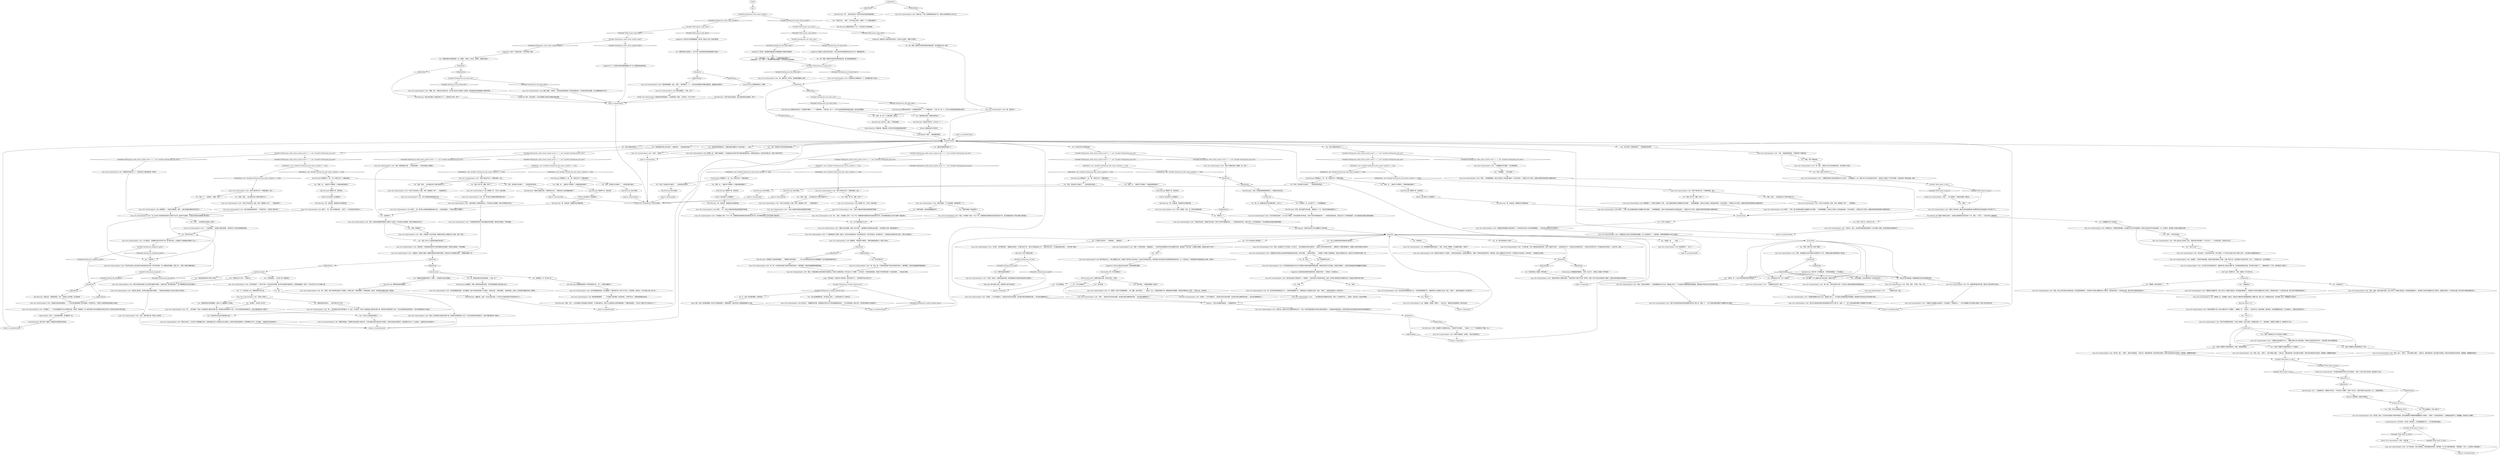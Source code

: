 # WHIRLING / LENA CRYPTIDS CHECK
# White check leading to the first batch of cryptids.
# ==================================================
digraph G {
	  0 [label="START"];
	  1 [label="input"];
	  2 [label="Lena, the Cryptozoologist's wife: “嗯……我不确定自己是不是同意这一点，甜心。无论如何，有些人主张善良绿人猿应该也算人类，特别是它的表现特别*人道*。不过在没有更多信息的情况下，我也不敢轻易形成一种观点。”"];
	  3 [label="You: “有什么证据证明这种动物是有声音的呢？”"];
	  4 [label="Lena, the Cryptozoologist's wife: “很多。是证据引向了它的发现。在20年代，一群艾瑞奥帕吉特的鸟类学家——就是专门研究鸟类的科学家——想要测试一种新的录音技术，来捕捉人类听觉范围之外的声音。”"];
	  5 [label="IsKimHere()  and  Variable[\"whirling.lena_kim_wants_cryptids\"] == false"];
	  6 [label="IsKimHere()  and  Variable[\"whirling.lena_kim_wants_cryptids\"] == false", shape=diamond];
	  7 [label="!(IsKimHere()  and  Variable[\"whirling.lena_kim_wants_cryptids\"] == false)", shape=diamond];
	  8 [label="You: “好吧，现在我们可以继续了。”（违背诺言是可耻的。）"];
	  9 [label="Lena, the Cryptozoologist's wife: “你也看到了，一个生态系统能够产生多大的新陈代谢，还是有一些限制的。有人说科科努尔沙漠下面的重力异常也许给予了生物长成*庞然大物*的可能。”"];
	  10 [label="Lena, the Cryptozoologist's wife: “哦——是的。它的被害人没有一个活了下来。悲痛欲绝的亲属甚至没有找到他们的尸体，因为侏儒的毒液几乎完全*溶解*了器官组织。”"];
	  11 [label="You: “它追着他走？”"];
	  12 [label="Lena, the Cryptozoologist's wife: “那只鸟在控制他的思想。它*阻止*他靠近。他可以退后，但是每向前走一步——就会麻痹。乌维尝试了整整三天，直到那只鸟飞走。”"];
	  13 [label="Lena, the Cryptozoologist's wife: “更像是*他*跟着它走。那么大的鸟一定拥有大量血液，而且他就快要渴死了。普拉滕卡尔克博士跟着怪鸟走了很多天。直到他们来到一个大峡谷的山壁，那只鸟终于降落在那里休息了。”"];
	  14 [label="Lena, the Cryptozoologist's wife: “八眼畸鸟对他好像并不关心，只要他不靠近2步之内的范围。它甚至允许他吃附近的尸骸——而且还留下两只未受精的蛋。”"];
	  15 [label="Lena, the Cryptozoologist's wife: 她咧嘴一笑。“很高兴你能喜欢，不过我真的没办法把*所有*神秘动物讲给你听。如果有机会的话，你应该问问我丈夫。他是个真正的专家。”"];
	  16 [label="You: “我帮你把丈夫找回来了。你*欠*我一些有意思的神秘动物故事作为奖励！”"];
	  17 [label="You: “我想知道有关神秘动物的一切。活着的，灭绝的，水生的，陆地的。全都告诉我吧！”"];
	  18 [label="Lena, the Cryptozoologist's wife: “你的工作肯定很让人沮丧。好吧，那就再讲一两个……”她咧嘴笑了。"];
	  19 [label="You: “但是，但是……这比我真正的工作要*有意思*多了。”"];
	  20 [label="Lena, the Cryptozoologist's wife: “请不要误解我的意思，你们俩都是！我并不是在暗示西奥人不如我们。在很多方面，”她转向警督。“你更加优越。比如说，你的耳垢不像我们的有一种恶臭。”"];
	  21 [label="Kim Kitsuragi: “我敢肯定，这是一个巨大的进化优势。不过也许今天推测生物学已经说的差不多了。”"];
	  22 [label="Lena, the Cryptozoologist's wife: “你是什么意思？”"];
	  23 [label="You: “他好像没有任何性格缺陷。没有什么人类能像他一样完美。”"];
	  24 [label="Lena, the Cryptozoologist's wife: 她笑了。“呃，大家认为最危险的神秘动物是赫罗玛侏儒。”"];
	  25 [label="Kim Kitsuragi: “如果发现了这种生物的躯体……”警督情不自禁地说到。“……为什么科学课本里没有它的详细插图呢？证实这种致命物种的存在？”"];
	  26 [label="You: “嘘，金，她要给我们讲无形神秘动物了。是什么？”"];
	  27 [label="Jump to: [daquahub]"];
	  28 [label="You: “呃，那它听起来是什么样的？”"];
	  29 [label="Lena, the Cryptozoologist's wife: “什么都不像。它是一种特别高音调的声音，我们人类是听不到的——其他动物也不行。它可能正在你的窗外鸣叫——而你自己却浑然不觉！它可能出现在任何地方——无处不在，甚至……”"];
	  30 [label="Jump to: [daquahub]"];
	  31 [label="Kim Kitsuragi: “而且我*不想*听。只可以讲一个。”"];
	  32 [label="Lena, the Cryptozoologist's wife: “……一切都有代价的，甜心。”"];
	  33 [label="You: “哇哦。*那个*神秘动物。”"];
	  34 [label="You: “我理解。他开始狩猎它了。”"];
	  35 [label="Lena, the Cryptozoologist's wife: “绝对的，甜心。”她笑了，很高兴你能同意。“从那之后，神秘动物学家一直在追踪它的踪迹，但是乌玛拉奥峡谷旷阔无垠，充满神秘，隐藏着很多秘密。”"];
	  36 [label="Lena, the Cryptozoologist's wife: “这个非常出名，所有人都知道。大家会看着你的领带，然后想到：这个男人喜欢神秘动物。”她眨眨眼。“所以——你还有什么想知道的？”"];
	  37 [label="Logic: “呜呼哀哉！”总是这样“呜呼哀哉，然后它就不见了！”这种说辞不是太方便了吗？"];
	  38 [label="Lena, the Cryptozoologist's wife: “我真的很感激你，甜心。但是——我仔细想了一下——你应该去找莫雷尔问神秘动物的事。他能跟你说的更多！”"];
	  39 [label="Lena, the Cryptozoologist's wife: “哦，我很乐意！”"];
	  40 [label="You: “你为什么没有更多信息呢？”"];
	  41 [label="Kim Kitsuragi: 警督停下来，若有所思。"];
	  42 [label="You: “我不理解。为什么要延长自己的生命呢？活着太可怕了。”"];
	  43 [label="You: “好吧，现在我们可以继续了。”（违背诺言是可耻的。）"];
	  44 [label="You: “如果它是食肉动物呢？”"];
	  45 [label="You: “它们互相增强。”"];
	  46 [label="Variable[\"whirling.lena_tell_water_lock\"]"];
	  47 [label="Variable[\"whirling.lena_tell_water_lock\"]", shape=diamond];
	  48 [label="!(Variable[\"whirling.lena_tell_water_lock\"])", shape=diamond];
	  49 [label="Volition: 或者他会对你*失望*的。"];
	  50 [label="You: “永生的细菌，永生的地质学家？实在是太奇怪了。”"];
	  51 [label="You: 不。这是一种完美的解释，别再怀疑了。"];
	  52 [label="You: “好吧。那这只鸟*是*什么？”"];
	  53 [label="Lena, the Cryptozoologist's wife: “八眼畸鸟是有史以来发现的最大的飞行鸟类——它的翼幅有11.5米。据说它在3500年前就已经灭绝了，甚至有人怀疑这个*化石*的真假。大家说这是一种突变现象。直到……”"];
	  54 [label="Lena, the Cryptozoologist's wife: “事情发生在一次植物学探险期间，队伍要深入伊尔玛东南部那片广阔而又未经开发的乌玛拉奥峡谷。在一次沙暴中，普拉滕卡尔克博士跟团队走散了……”"];
	  55 [label="Variable[\"TASK.inspect_traps_done\"]"];
	  56 [label="Variable[\"TASK.inspect_traps_done\"]", shape=diamond];
	  57 [label="!(Variable[\"TASK.inspect_traps_done\"])", shape=diamond];
	  58 [label="IsKimHere()  and  Variable[\"whirling.lena_kim_wants_cryptids\"] == false"];
	  59 [label="IsKimHere()  and  Variable[\"whirling.lena_kim_wants_cryptids\"] == false", shape=diamond];
	  60 [label="!(IsKimHere()  and  Variable[\"whirling.lena_kim_wants_cryptids\"] == false)", shape=diamond];
	  61 [label="Morell, the Cryptozoologist: 神秘动物学家怒视着你，不过很快恢复了镇定。“当然可以，为什么不呢？”"];
	  62 [label="Jump to: [lenamainhub]"];
	  63 [label="kimhumanhub"];
	  64 [label="Kim Kitsuragi: 警督靠近了一些。“喂，你答应只问一个神秘动物的。”"];
	  65 [label="You: “最小的神秘动物是什么？”"];
	  66 [label="Lena, the Cryptozoologist's wife: “大家认为最危险的神秘动物是赫罗玛侏儒。”"];
	  67 [label="Kim Kitsuragi: 警督靠近了一些。“喂，你答应只问一个神秘动物的。”"];
	  68 [label="You: “但是，金……难道*你*不想再听一个神秘动物的故事吗？”"];
	  69 [label="You: “哇哦。用唾液吗？”"];
	  70 [label="Lena, the Cryptozoologist's wife: “世界上最大的山谷系统，甜心。那是尔格沙漠东面的一个不毛之地——一个古老的河床，已经完全干涸了。”"];
	  71 [label="You: “等等，那他是怎么活下来讲述这个故事的？”"];
	  72 [label="Suggestion: 不，你没有任何新的致胜策略能让这个女人泄露神秘动物的信息。"];
	  73 [label="Kim Kitsuragi: 他点头赞同。"];
	  74 [label="Kim Kitsuragi: 警督停下来，若有所思。"];
	  75 [label="Lena, the Cryptozoologist's wife: “嗯，米伽欧突然离开的时候，确实说了很多世界末日的话。”"];
	  76 [label="Kim Kitsuragi: “我们没时间搞什么神秘动物学101了。还是回去工作吧，好吗？”"];
	  77 [label="Lena, the Cryptozoologist's wife: 她看着你，声音突然严肃起来。“赫罗玛侏儒还是经过*一整天*才死去。”"];
	  78 [label="Lena, the Cryptozoologist's wife: “我们不是约好只说一个神秘动物吗，甜心。”"];
	  79 [label="Electrochemistry: 神秘动物，神秘动物，我们听听所有有趣的神秘动物吧！"];
	  80 [label="Lena, the Cryptozoologist's wife: “哦，不是的，我并不是在暗示西奥人不如我们。在很多方面，”她转向警督。“你更加优越。比如说，你的耳垢不像我们的有一种恶臭。”"];
	  81 [label="Lena, the Cryptozoologist's wife: “那就是科科努尔巨人了！”她说话的口气就好像这是一种常识。"];
	  82 [label="You: “你是说，有一个长生不老的地质学家在世界周游？”"];
	  83 [label="Lena, the Cryptozoologist's wife: “我们不是约好只说一个神秘动物吗，甜心。”"];
	  84 [label="Lena, the Cryptozoologist's wife: “没人能肯定。它就像是出现在地平线下的一座*恐怖*高山，扩展起来几乎能掩盖住视野的三分之一。”"];
	  85 [label="Lena, the Cryptozoologist's wife: “科科努尔高耸入云的光辉在当地的民间传说中是一种不好的预兆。有人说那是海市蜃楼，其他人说——那是一种难以想象的宿命。”"];
	  86 [label="You: “但是，金……难道*你*不想再听一个神秘动物的故事吗？”"];
	  87 [label="You: “有它的相片吗？”"];
	  88 [label="Lena, the Cryptozoologist's wife: “也许是，”她平静地说到。“就像我之前说的，它可能*无处不在*，我们也只能知道这么多了。在我们的生活中，它可能每天都在鸣响——*还有*每个夜晚。”"];
	  89 [label="Lena, the Cryptozoologist's wife: “在那之后，微粒子似乎迁移到其他地方去了。有过一些异常现象的报告与埃亚山脉的发现类似——但是彼此却相去甚远。任何地方都无法证实有稳定的哈库多玛达塔种群存在。”"];
	  90 [label="Suggestion: 每当说到这些奇怪动物的时候，她就会*转变*——转变成一个自信的女人。"];
	  91 [label="Lena, the Cryptozoologist's wife: “他迷路了，没有任何导航装备，剩余的水量也低到让人绝望。大概一两天之后，他注意到正午的高空中有一只鸟。一只黑色的大鸟，似乎非常庞大。”"];
	  92 [label="You: “他追着它走？”"];
	  93 [label="Lena, the Cryptozoologist's wife: “是的。或者，更应该说是*狩猎*。那么大的鸟一定拥有大量血液，而且他就快要渴死了。普拉滕卡尔克博士跟着怪鸟走了很多天。直到他们来到一个大峡谷的山壁，那只鸟终于降落在那里休息了。”"];
	  94 [label="Rhetoric: 他很真诚。他喜欢这种胆识。"];
	  95 [label="Variable[\"whirling.lena_white_check_cryptids\"]"];
	  96 [label="Variable[\"whirling.lena_white_check_cryptids\"]", shape=diamond];
	  97 [label="!(Variable[\"whirling.lena_white_check_cryptids\"])", shape=diamond];
	  98 [label="Jump to: [lenamainhub]"];
	  99 [label="Lena, the Cryptozoologist's wife: “你的工作肯定很让人沮丧。好吧，那就再讲一两个……”她调皮地笑了。"];
	  100 [label="Lena, the Cryptozoologist's wife: “抱歉，甜心。我现在还不能说太多。加尔特之前说可以帮我发一封电报，而且我真的应该通知看房人要延迟的事……”"];
	  101 [label="IsKimHere()  and  Variable[\"whirling.lena_kim_wants_cryptids\"] == false"];
	  102 [label="IsKimHere()  and  Variable[\"whirling.lena_kim_wants_cryptids\"] == false", shape=diamond];
	  103 [label="!(IsKimHere()  and  Variable[\"whirling.lena_kim_wants_cryptids\"] == false)", shape=diamond];
	  104 [label="Kim Kitsuragi: 他点头赞同。"];
	  105 [label="You: “再说一两个吧，莉娜。求你了？”"];
	  106 [label="Lena, the Cryptozoologist's wife: “我们不是约好只说一个神秘动物吗，甜心。”"];
	  107 [label="Lena, the Cryptozoologist's wife: “是的，而且她也很疯狂——在她用细菌治疗自己之后，她就停止老化了，不过也随之变得越来越反常和暴躁，甚至相处多年的老友也无奈地渐行渐远……”"];
	  108 [label="Lena, the Cryptozoologist's wife: “嗯……”她沉思着，“有些人主张善良绿人猿应该也算人类，特别是它的表现特别*人道*。不过在没有更多信息的情况下，我也不敢轻易形成一种观点。”"];
	  109 [label="Variable[\"whirling.lena_white_check_cryptid_count\"] == 2  and  Variable[\"whirling.lena_just_one\"]"];
	  110 [label="Variable[\"whirling.lena_white_check_cryptid_count\"] == 2  and  Variable[\"whirling.lena_just_one\"]", shape=diamond];
	  111 [label="!(Variable[\"whirling.lena_white_check_cryptid_count\"] == 2  and  Variable[\"whirling.lena_just_one\"])", shape=diamond];
	  112 [label="IsKimHere()"];
	  113 [label="IsKimHere()", shape=diamond];
	  114 [label="!(IsKimHere())", shape=diamond];
	  115 [label="Jump to: [daquahub]"];
	  116 [label="Kim Kitsuragi: “好吧，我不会破坏你的乐趣，”警督退让了一步。“那无形的神秘动物是什么？”"];
	  117 [label="IsKimHere()"];
	  118 [label="IsKimHere()", shape=diamond];
	  119 [label="!(IsKimHere())", shape=diamond];
	  120 [label="Half Light: 也许它是食肉动物？"];
	  121 [label="You: “赫罗玛侏儒。听起来就很糟糕的样子。”"];
	  122 [label="You: “*冷凝细菌……卡特兰西斯*？”"];
	  123 [label="You: “还有一些关于人类亚种未被发现的东西？”"];
	  124 [label="Lena, the Cryptozoologist's wife: “是的。那么大的鸟肯定有大量的血液，而且他就快要渴死了。普拉滕卡尔克博士跟着怪鸟走了很多天。直到他们来到一个大峡谷的山壁，那只鸟终于降落在那里休息了。”"];
	  125 [label="IsKimHere()"];
	  126 [label="IsKimHere()", shape=diamond];
	  127 [label="!(IsKimHere())", shape=diamond];
	  128 [label="IsKimHere()  and  Variable[\"whirling.lena_kim_wants_cryptids\"] == false"];
	  129 [label="IsKimHere()  and  Variable[\"whirling.lena_kim_wants_cryptids\"] == false", shape=diamond];
	  130 [label="!(IsKimHere()  and  Variable[\"whirling.lena_kim_wants_cryptids\"] == false)", shape=diamond];
	  131 [label="Lena, the Cryptozoologist's wife: 她笑了。“好吧，最小的神秘动物是*冷凝细菌卡特兰西斯*，一种单细胞细菌。它是在卡特拉最北端的北风高原发现的——那是在大约70年前，由著名的地质学家凯特琳·米伽欧发现的。”"];
	  132 [label="You: “好吧，现在我们可以继续了。”（违背诺言是可耻的。）"];
	  133 [label="Lena, the Cryptozoologist's wife: “大家都认为是细菌让她发疯的。不过她真是一个聪明的女人——也许冷凝细菌卡特兰西斯让她看见了其他人看不到的东西……”"];
	  134 [label="Kim Kitsuragi: 警督停下来，若有所思。"];
	  135 [label="Jump to: [lenamainhub]"];
	  136 [label="Kim Kitsuragi: “啊，见鬼去吧。那就再多说点神秘动物。”"];
	  137 [label="Lena, the Cryptozoologist's wife: “唉，第一个弄到这种生物尸体的科学家把它放在了一罐甲醛里，觉得这样就能解除侏儒的剧毒。”"];
	  138 [label="Kim Kitsuragi: 他点头赞同。"];
	  139 [label="You: “有没有*无形*的神秘动物？”"];
	  140 [label="Kim Kitsuragi: “当然。所有童话故事里都有隐形人，或者是无形的东西。”"];
	  141 [label="You: “你说得对，金，这太孩子气了，不过我需要知道。”"];
	  142 [label="Lena, the Cryptozoologist's wife: “不，亲爱的。但这不过是基础物理……哦，抱歉，我又在假设了……”有那么一会儿，她看起来激动不安，眼里满是无声的歉意，然后她又重新恢复了镇定。“不管怎么说，这些测验……”"];
	  143 [label="Lena, the Cryptozoologist's wife: “科学家很快发现他们可以在*严格限定*的超声波频率范围内追踪、甚至是*预测*它们的进食、交配和迁移模式——甚至比那些最高音调的蝙蝠声波还要高。”"];
	  144 [label="Suggestion: 这位女士真的应该去当老师。她真的很擅长解释。"];
	  145 [label="Lena, the Cryptozoologist's wife: “幽静者。百里香。若斯坎——”她点点头。“都是他们单独追踪的一部分玛达塔。”"];
	  146 [label="Lena, the Cryptozoologist's wife: “他们变得非常痴迷这些小鸟——甚至觉得就算看不见，也能把有些小鸟单独区分出来，而且，”她笑了，“甚至开始给其中一些*起名字*。”"];
	  148 [label="Lena, the Cryptozoologist's wife: “米伽欧给自己注射了带回来研究的细菌，不久之后就消失了——毫无疑问，她是希望能够延长*自己*的寿命。”"];
	  149 [label="Kim Kitsuragi: 警督靠近了一些。“喂，你答应只问一个神秘动物的。”"];
	  150 [label="Kim Kitsuragi: 警督低声嘀咕了几句，不过还是点头示意你继续。"];
	  151 [label="Lena, the Cryptozoologist's wife: “是的！那是善良绿人猿。一半是战争故事，一半是未发现的人属物种。”"];
	  152 [label="Lena, the Cryptozoologist's wife: “嗯，那只笔上的神秘动物是善良绿人猿。”"];
	  153 [label="Lena, the Cryptozoologist's wife: “我并不是在暗示西奥人无论在哪方面都不如我们。在某些方面，他们更加优越——每个物种都有自己的优点和缺点。”"];
	  154 [label="Lena, the Cryptozoologist's wife: “也就是说，善良绿人猿是一种跟我们拥有共同祖先的物种，而且进化方式也跟我们类似——就像你的搭档一样！”"];
	  155 [label="Kim Kitsuragi: “是的，优点——比如说西奥人的耳垢是片状质地的，不过我也是听说。没有什么比推测进化生物学更能激发一个物种的自豪感了。也许这个话题今天可以到此为止了？”"];
	  156 [label="Lena, the Cryptozoologist's wife: “*冷凝细菌卡特兰西斯*，”她立即回答到。"];
	  157 [label="Lena, the Cryptozoologist's wife: “唉，没有。第一个弄到这种生物尸体的科学家把它放在了一罐甲醛里，觉得这样就能解除侏儒的剧毒。”"];
	  158 [label="You: “为什么玛达塔这么害怕我们？”"];
	  159 [label="Kim Kitsuragi: 警督停下来，若有所思。"];
	  160 [label="Kim Kitsuragi: “啊，见鬼去吧。那就再多说点神秘动物。”"];
	  161 [label="You: “等等，她给*自己*注射了细菌？”"];
	  162 [label="IsKimHere()"];
	  163 [label="IsKimHere()", shape=diamond];
	  164 [label="!(IsKimHere())", shape=diamond];
	  165 [label="Logic: 当然。这是一种完美的解释。被*自己*的毒液溶解了。那就继续吧，再多问问这个侏儒或者随便什么东西。"];
	  166 [label="Lena, the Cryptozoologist's wife: “是的。它拥有惊人的治疗效果。据报告说有些士兵重新生出了四肢，恢复了光明……”"];
	  167 [label="Untitled hub"];
	  168 [label="Lena, the Cryptozoologist's wife: “当然可以，甜心。你还想听神秘动物的故事吗？不过在很多人看来，畸鸟的故事已经是最好的了……”"];
	  169 [label="You: “长着八只眼睛可以控制思想的鸟？不可能的。”"];
	  170 [label="Lena, the Cryptozoologist's wife: 她点点头。“我理解你的怀疑，但是那些罕见和与众不同的事情就是这样的——它们的消失最让人难以忘怀，而且很可能再也不会被发现了。”"];
	  171 [label="You: “这么说好像挺便利的，说它就这么消失了，以后再也看不见了之类的话。”"];
	  172 [label="Variable[\"whirling.lena_white_check_cryptid_count\"] == 2  and  Variable[\"whirling.lena_just_one\"]"];
	  173 [label="Variable[\"whirling.lena_white_check_cryptid_count\"] == 2  and  Variable[\"whirling.lena_just_one\"]", shape=diamond];
	  174 [label="!(Variable[\"whirling.lena_white_check_cryptid_count\"] == 2  and  Variable[\"whirling.lena_just_one\"])", shape=diamond];
	  175 [label="Lena, the Cryptozoologist's wife: 她转向莫雷尔。“对吧，宝贝？”"];
	  176 [label="Variable[\"whirling.lena_white_check_cryptids_failed\"]"];
	  177 [label="Variable[\"whirling.lena_white_check_cryptids_failed\"]", shape=diamond];
	  178 [label="!(Variable[\"whirling.lena_white_check_cryptids_failed\"])", shape=diamond];
	  179 [label="You: “喂，莉娜，我想听听你研究的那些*神秘动物*。能不能给我介绍一些呢？”"];
	  180 [label="Lena, the Cryptozoologist's wife: “它是神秘动物世界中与我们最接近的亲缘物。相同的分类家族，不同的类属。”"];
	  181 [label="Lena, the Cryptozoologist's wife: “请不要误解我的意思，你们俩都是！日常用语中的*人类*几乎不是一个分类范畴。总而言之，你可以被认为是一种人类……”"];
	  182 [label="You: “但是，但是……这比我真正的工作要*有意思*多了。”"];
	  183 [label="You: “这个神秘动物长什么样？”"];
	  184 [label="Lena, the Cryptozoologist's wife: “米伽欧发现的菌落在冻结的情况下，存活的时间比任何人的可靠估算都要久——肯定在有记录的历史之前就存在。”"];
	  185 [label="You: “再说一两个吧，莉娜。求你了？”"];
	  186 [label="Kim Kitsuragi: 警督停下来，若有所思。"];
	  187 [label="Variable[\"whirling.lena_big_giant\"]"];
	  188 [label="Variable[\"whirling.lena_big_giant\"]", shape=diamond];
	  189 [label="!(Variable[\"whirling.lena_big_giant\"])", shape=diamond];
	  190 [label="Jump to: [cryptidintrohub]"];
	  191 [label="Volition: 他心底有什么东西破碎了。"];
	  192 [label="Lena, the Cryptozoologist's wife: “真是个有趣的问题！答案是：是，有的！”"];
	  193 [label="Untitled hub"];
	  194 [label="Jump to: [daquahub]"];
	  195 [label="Lena, the Cryptozoologist's wife: “它叫*哈库多玛达塔*，”女人扶正了眼睛。“名字的意思是‘轻声低语’。而且它*恰恰*好像就是这样——一种自我复制的声波，无影又无形！它非常害怕我们，所以追踪起来也是难以置信地困难。”"];
	  196 [label="You: “我不知道……我看起来像是个白痴吗？”"];
	  197 [label="Half Light: 我不会那么肯定。如果伤害*也是*无形的呢？"];
	  198 [label="Kim Kitsuragi: 他点头赞同。"];
	  199 [label="Kim Kitsuragi: 警督靠近了一些。“喂，你答应只问一个神秘动物的。”"];
	  200 [label="Lena, the Cryptozoologist's wife: “好吧，答案是：有的，有一种无形的神秘动物。”"];
	  201 [label="You: “好吧，现在不行，我们先记下来。”"];
	  202 [label="Lena, the Cryptozoologist's wife: “哦，我很乐意！老实说，我也确实需要有人陪伴……”"];
	  203 [label="Variable[\"TASK.inspect_traps_done\"]"];
	  204 [label="Variable[\"TASK.inspect_traps_done\"]", shape=diamond];
	  205 [label="!(Variable[\"TASK.inspect_traps_done\"])", shape=diamond];
	  206 [label="Lena, the Cryptozoologist's wife: 她咧嘴笑了。“这我可不能拒绝。好吧……最大的神秘动物是科科努尔巨人。”"];
	  207 [label="Jump to: [lenamainhub]"];
	  208 [label="Lena, the Cryptozoologist's wife: 她笑了。“好吧，最小的神秘动物是*冷凝细菌卡特兰西斯*，一种单细胞细菌。它是在北方高原上卡特拉最北端的一个地方发现的——那是在大约70年前，由著名的地质学家凯特琳·米伽欧发现的。”"];
	  209 [label="Jump to: [cryptidintrohub]"];
	  210 [label="You: “像他这种拉风的男人……真的不属于这个地方。”"];
	  211 [label="Jump to: [lenamainhub]"];
	  212 [label="Lena, the Cryptozoologist's wife: 她咧嘴笑了。“这我可不能拒绝。好吧……最小的神秘动物是*冷凝细菌卡特兰西斯*，一种单细胞细菌。它是在北方高原上卡特拉最北端的一个地方发现的——那是在大约70年前，由著名的地质学家凯特琳·米伽欧发现的。”"];
	  213 [label="You: “轻声低语……”"];
	  214 [label="Lena, the Cryptozoologist's wife: “亲爱的——它们互相抵消了。测验进行的实在是太鲁莽，他们碰巧找到正确频率的时候……把大部分族群都消灭了。”"];
	  215 [label="You: “但是动物怎么可能是一种声音呢？”"];
	  216 [label="You: “有意思。那……”（总结。）"];
	  217 [label="Lena, the Cryptozoologist's wife: “是的。这种细菌从远古时代就在冰层里幸存了下来。不难看出她是从哪里得到这个想法的。”"];
	  218 [label="Lena, the Cryptozoologist's wife: “确实是的！它是神秘动物世界中与我们最接近的亲缘物。相同的分类家族，不同的类属。”"];
	  219 [label="You: “这只鸟是一只神秘动物吗？”（指向她给你的领带）"];
	  220 [label="Morell, the Cryptozoologist: “突变……”男人嘲弄到。“所有进化都是一种突变。”"];
	  221 [label="Kim Kitsuragi: “这个——我挺喜欢的，”警督放下笔记本。“不仅仅有八只眼睛，*还是*个活化石，*而且*是世界上最大的鸟。对了，还能控制思想。”"];
	  222 [label="Variable[\"TASK.report_to_lena\"]"];
	  223 [label="Variable[\"TASK.report_to_lena\"]", shape=diamond];
	  224 [label="!(Variable[\"TASK.report_to_lena\"])", shape=diamond];
	  225 [label="Morell, the Cryptozoologist: “现代雷达遥测技术带来了巨大的希望——我们*一定会*证实它的存在。最迟是在十年后。”"];
	  226 [label="Variable[\"whirling.lena_tell_water_lock\"]"];
	  227 [label="Variable[\"whirling.lena_tell_water_lock\"]", shape=diamond];
	  228 [label="!(Variable[\"whirling.lena_tell_water_lock\"])", shape=diamond];
	  229 [label="Suggestion: 有时候，你能做到的最有魅力的事情就是*合理地*提出要求。"];
	  230 [label="Lena, the Cryptozoologist's wife: “我觉得你可以稍微休息一下，我也需要分散下注意力……”"];
	  231 [label="Kim Kitsuragi: 警督短暂地闭上了眼睛……"];
	  232 [label="Variable[\"whirling.lena_tell_water_lock\"]"];
	  233 [label="Variable[\"whirling.lena_tell_water_lock\"]", shape=diamond];
	  234 [label="!(Variable[\"whirling.lena_tell_water_lock\"])", shape=diamond];
	  235 [label="Kim Kitsuragi: “啊，见鬼去吧。那就再多说点神秘动物。”"];
	  236 [label="You: “再说一两个吧，莉娜。求你了？”"];
	  237 [label="Lena, the Cryptozoologist's wife: “哦，甜心，其实也没那么可怕。不过延长人类的寿命确实是伴随着风险的。”"];
	  238 [label="daquahub"];
	  239 [label="You: 只是渴望地点点头。"];
	  240 [label="Variable[\"whirling.lena_col_half\"]"];
	  241 [label="Variable[\"whirling.lena_col_half\"]", shape=diamond];
	  242 [label="!(Variable[\"whirling.lena_col_half\"])", shape=diamond];
	  243 [label="You: “嗯，青鸟。”"];
	  244 [label="You: “它可能在*这里*吗？”（环顾四周。）“就是现在？”"];
	  245 [label="Lena, the Cryptozoologist's wife: “不会的。别担心。如果它是食肉动物，我们就能通过它造成的伤害发现它的踪影了。”"];
	  246 [label="Physical Instrument: 你感到*毫无头绪*，因为你不是一个白痴。"];
	  247 [label="You: “这些真的很有教育意义，遗憾的是我们需要讨论下别的问题了。”（总结。）"];
	  248 [label="You: “战争故事？”"];
	  249 [label="Volition: 他心底有什么东西破碎了。"];
	  250 [label="Lena, the Cryptozoologist's wife: “这只鸟时不时地会俯冲而下，捕食地平线上某处的动物尸体。等乌维赶到那里的时候，那只畸鸟已经起飞了——残骸也被吃了个干净。这种事发生了很多次。”"];
	  251 [label="Lena, the Cryptozoologist's wife: “是的，甜心，”她笑了，已经习惯被人嘲弄。“从那之后，神秘动物学家一直在追踪它的踪迹，但是乌玛拉奥峡谷旷阔无垠，充满神秘，隐藏着很多秘密。”"];
	  252 [label="Suggestion: 操纵别人真的没有任何意义。她只会非常乐意地跟你讲述自己的工作。那就继续问吧！"];
	  253 [label="Kim Kitsuragi: 警督向你投过来一个他的那种*眼神*。“*一个*神秘动物——不是一些。就一个。这可不会变成某种神秘动物大联欢。”"];
	  254 [label="Variable[\"whirling.lena_cryptids_rhetoric_alas\"]"];
	  255 [label="Variable[\"whirling.lena_cryptids_rhetoric_alas\"]", shape=diamond];
	  256 [label="!(Variable[\"whirling.lena_cryptids_rhetoric_alas\"])", shape=diamond];
	  257 [label="Lena, the Cryptozoologist's wife: “但是只说一个哦。如果我再耽误你的工作，我估计你的搭档会不太开心的。”"];
	  258 [label="Lena, the Cryptozoologist's wife: “最大的神秘动物当然是——科科努尔巨人，真的是个庞然大物。”"];
	  259 [label="You: “好吧，现在我们可以继续了。”（违背诺言是可耻的。）"];
	  260 [label="Variable[\"whirling.lena_white_check_cryptid_count\"] == 2  and  Variable[\"whirling.lena_just_one\"]"];
	  261 [label="Variable[\"whirling.lena_white_check_cryptid_count\"] == 2  and  Variable[\"whirling.lena_just_one\"]", shape=diamond];
	  262 [label="!(Variable[\"whirling.lena_white_check_cryptid_count\"] == 2  and  Variable[\"whirling.lena_just_one\"])", shape=diamond];
	  263 [label="Kim Kitsuragi: 警督有些惊喜地看着你。"];
	  264 [label="Lena, the Cryptozoologist's wife: 她和蔼地看着警督。“……不过西奥人确实拥有一些区别特征，不同的*优点*，如果你愿意那样说的话。”"];
	  265 [label="You: “那它有多大呢？”"];
	  266 [label="Encyclopedia: “哈库多玛达塔”也可以被翻译为“轻声低语”。"];
	  267 [label="Lena, the Cryptozoologist's wife: “那是一个悲伤的故事。”她皱起眉头。“一群对项目充满热情的大学生协助野外考察，毫无疑问，他们也是一心想要打动教授，结果差点把它*灭绝*了。”"];
	  268 [label="IsKimHere()"];
	  269 [label="IsKimHere()", shape=diamond];
	  270 [label="!(IsKimHere())", shape=diamond];
	  271 [label="IsKimHere()"];
	  272 [label="IsKimHere()", shape=diamond];
	  273 [label="!(IsKimHere())", shape=diamond];
	  274 [label="You: “她正在为末日做准备。她想要亲眼见证和记录黄昏的进程。”"];
	  275 [label="Kim Kitsuragi: “世界不是这样运转的。我们还是继续回去调查吧，好吗？”"];
	  276 [label="You: “不用太久的……就听一个也不会怎么样吧，只要说一个*小*神秘动物就行？”"];
	  277 [label="Lena, the Cryptozoologist's wife: “它的被害人没有一个活了下来。悲痛欲绝的亲属甚至没有找到他们的尸体，因为侏儒的毒液几乎完全溶解了器官组织。”"];
	  278 [label="Variable[\"whirling.lena_white_check_cryptid_count\"] == 2  and  Variable[\"whirling.lena_just_one\"]"];
	  279 [label="Variable[\"whirling.lena_white_check_cryptid_count\"] == 2  and  Variable[\"whirling.lena_just_one\"]", shape=diamond];
	  280 [label="!(Variable[\"whirling.lena_white_check_cryptid_count\"] == 2  and  Variable[\"whirling.lena_just_one\"])", shape=diamond];
	  281 [label="IsKimHere()"];
	  282 [label="IsKimHere()", shape=diamond];
	  283 [label="!(IsKimHere())", shape=diamond];
	  284 [label="Kim Kitsuragi: 他看莉娜的神情介于厌恶和恼怒之间。“夫人，你把他*搞糊涂*了。”"];
	  285 [label="cryptidintrohub"];
	  286 [label="You: “我也想长生不老。作为一种象征。”"];
	  287 [label="bacteriahub"];
	  288 [label="You: “那是什么？”"];
	  289 [label="Lena, the Cryptozoologist's wife: “……他们偶然发现正确频率的时候，采取了十分鲁莽的行动……就这样，他们消灭了大部分的种群。”"];
	  290 [label="You: “它们互相抵消了。”"];
	  291 [label="Lena, the Cryptozoologist's wife: 她严肃地点点头。“他们试图跟它交流，但是除了用声音之外别无他法。所以他们开始发送声波，用的是他们觉得可能与玛达塔频率频匹配的声波。当一个声波与另一个相同频率的声波相遇会怎么样呢，亲爱的？”"];
	  292 [label="Jump to: [cryptidintrohub]"];
	  293 [label="You: “发生什么事了？”"];
	  294 [label="Lena, the Cryptozoologist's wife: “畸鸟突然看到了他。他可以看到它有*八只眼睛*——像蜘蛛一样，一边四只——他无法行动。他全身麻痹，僵在原地，手里还握着那块岩石。无论他做什么，就是无法靠近那只鸟。”"];
	  295 [label="You: “长着八只眼睛可以控制思想的鸟？拜托……”"];
	  296 [label="You: “好吧。所以之后就再也没人见过了。”"];
	  297 [label="Suggestion: 你完全可以利用情感绑架。因为这一套在女人身上*总是*很好用。"];
	  298 [label="IsKimHere()"];
	  299 [label="IsKimHere()", shape=diamond];
	  300 [label="!(IsKimHere())", shape=diamond];
	  301 [label="You: “但是，但是……这比我真正的工作要*有意思*多了。”"];
	  302 [label="Kim Kitsuragi: 警督靠近了一些。“喂，你答应只问一个神秘动物的。”"];
	  303 [label="Kim Kitsuragi: 他点点头，摆出一个等待的姿势。"];
	  304 [label="Lena, the Cryptozoologist's wife: 她笑了。“嗯，那只笔上的神秘动物是善良绿人猿。一半是战争故事，一半是未发现的人属物种。”"];
	  305 [label="Lena, the Cryptozoologist's wife: “有些人主张善良绿人猿应该也算人类，特别是它的表现特别*人道*。不过在没有更多信息的情况下，我也不敢轻易形成一种观点。”"];
	  306 [label="Lena, the Cryptozoologist's wife: “善良绿人猿也是，在某些方面是比我们优越的——它展现出来的善良在人类之中也是不太常见的。”"];
	  307 [label="Jump to: [cryptidintrohub]"];
	  308 [label="Variable[\"whirling.lena_dangerous_giant\"]"];
	  309 [label="Variable[\"whirling.lena_dangerous_giant\"]", shape=diamond];
	  310 [label="!(Variable[\"whirling.lena_dangerous_giant\"])", shape=diamond];
	  311 [label="Lena, the Cryptozoologist's wife: “相反，所有毒液都从这种生物的牙齿里渗出，然后流入周围的液体，把它自己也一并溶解了。也许这是一个充满诗意的结局，但是对于科学界来说是一个真正的损失……”她对自己说到。"];
	  312 [label="Lena, the Cryptozoologist's wife: “奇怪，是的。不可能，不是。不过……”"];
	  313 [label="Jump to: [cryptidintrohub]"];
	  314 [label="Lena, the Cryptozoologist's wife: “是的。它的被害人没有一个活了下来。悲痛欲绝的亲属甚至没有找到他们的尸体，因为侏儒的毒液几乎完全溶解了器官组织。”"];
	  315 [label="You: “好吧——那乌玛拉奥是……”"];
	  316 [label="Jump to: [cryptidintrohub]"];
	  317 [label="You: “长着八只眼睛可以控制思想的鸟。是啊，真他妈的没错。”"];
	  318 [label="Kim Kitsuragi: “很高兴你能这么看。”他赞同地点点头。“这里还有什么别的事要处理吗？”"];
	  319 [label="Suggestion: 你是一个狂热的白痴。不过仍然是个白痴。"];
	  320 [label="You: “但是，金……难道*你*不想再听一个神秘动物的故事吗？”"];
	  321 [label="You: “但是，金……难道*你*不想再听一个神秘动物的故事吗？”"];
	  322 [label="Lena, the Cryptozoologist's wife: “我的丈夫有过，不过它是一种很害羞的生物，只要在感到必须介入拯救生命时才会靠近。没有科学家成功追踪到它。甚至莫雷尔也不行。它太神秘——我真的没办法说的更多了。”"];
	  323 [label="You: “我觉得它有个名字——种族主义。”"];
	  324 [label="Lena, the Cryptozoologist's wife: “我们可以假设现在她在某地的原野已经生活了数十年，孤身一人——除了在她血液里传播的*冷凝细菌卡特兰西斯*……”"];
	  325 [label="Lena, the Cryptozoologist's wife: “米伽欧用细菌治疗自己之后，她就停止老化了，不过也随之变得越来越反常和暴躁，甚至相处多年的老友也无奈地渐行渐远……”"];
	  326 [label="IsKimHere()  and  Variable[\"whirling.lena_kim_wants_cryptids\"] == false"];
	  327 [label="IsKimHere()  and  Variable[\"whirling.lena_kim_wants_cryptids\"] == false", shape=diamond];
	  328 [label="!(IsKimHere()  and  Variable[\"whirling.lena_kim_wants_cryptids\"] == false)", shape=diamond];
	  329 [label="Lena, the Cryptozoologist's wife: “很高兴你能喜欢，亲爱的。”她似乎真的很开心。"];
	  330 [label="Lena, the Cryptozoologist's wife: “*哈库多玛达塔*，或者是‘轻声低语’。而且它*恰恰*好像就是这样——一种自我复制的声波，无影又无形！它非常害怕我们，所以追踪起来也是难以置信地困难。”"];
	  331 [label="IsKimHere()"];
	  332 [label="IsKimHere()", shape=diamond];
	  333 [label="!(IsKimHere())", shape=diamond];
	  334 [label="Lena, the Cryptozoologist's wife: “虽然‘低’的部分有一点讽刺——哈库多玛达塔发出，或者更准确地说，*就是*一种特别高音调的声音，其他动物，包括人类都是无法*听见*的。它可能存在于任何地方，所有时间——只是我们无从知晓。”"];
	  335 [label="Lena, the Cryptozoologist's wife: “他们意识到自己可能发现了一个新物种——而且还称之为哈库多玛达塔，这是一位声音之神的佩里卡纳西斯文名字，据说这位神明*非常*沉默。”"];
	  336 [label="Lena, the Cryptozoologist's wife: “亲爱的——它们互相抵消了。测验进行的实在是太鲁莽，他们碰巧找到正确频率的时候……把大部分族群都消灭了。”"];
	  337 [label="Lena, the Cryptozoologist's wife: “啊，是的。”银色的小骨头在你的指间闪烁，它的鸟嘴十分尖锐。"];
	  338 [label="Lena, the Cryptozoologist's wife: “博士独自一人走在荒芜的沙漠，向东方游荡，几千年来从来没有人踏上过那片土壤——自从佩里卡纳西斯陨落之后。”"];
	  339 [label="Variable[\"TASK.report_to_lena\"]"];
	  340 [label="Variable[\"TASK.report_to_lena\"]", shape=diamond];
	  341 [label="!(Variable[\"TASK.report_to_lena\"])", shape=diamond];
	  342 [label="Lena, the Cryptozoologist's wife: “教授爬上去，手里握着一块岩石。他发现大鸟睡觉的时候把脑袋埋在了翅膀下面。栖木上有一大堆黑色的羽毛。所以他靠了过去，慢慢握紧手中的岩石……”"];
	  343 [label="Lena, the Cryptozoologist's wife: “是的，甜心，”她笑了，已经习惯被人嘲弄。“从那之后，神秘动物学家一直在追踪它的踪迹，但是乌玛拉奥峡谷旷阔无垠，充满神秘，隐藏着很多秘密。”"];
	  344 [label="IsKimHere()"];
	  345 [label="IsKimHere()", shape=diamond];
	  346 [label="!(IsKimHere())", shape=diamond];
	  347 [label="Kim Kitsuragi: “啊，见鬼去吧。那就再多说点神秘动物。”"];
	  348 [label="Lena, the Cryptozoologist's wife: 她皱了皱眉。“亲爱的。一般来说我会很愿意说一整天的神秘动物，不过我现在真的太疲惫，连小鱼跟蝌蚪都分不清了。”"];
	  349 [label="You: “你给我的那只笔上是不是有一个神秘动物？”（拿出她给你的笔。）"];
	  350 [label="You: “你的意思是……金不是人类？我就知道！”"];
	  351 [label="Jump to: [cryptidintrohub]"];
	  352 [label="Lena, the Cryptozoologist's wife: “你的工作肯定很让人沮丧。好吧，那就再讲一两个……”她调皮地笑了。"];
	  353 [label="Lena, the Cryptozoologist's wife: “一切都要付出代价的，甜心。”"];
	  354 [label="You: “哦。”"];
	  355 [label="Lena, the Cryptozoologist's wife: “当然，善良可能不是一种进化上的优势……”"];
	  356 [label="You: “它危险吗？”"];
	  357 [label="Volition: 他心底有什么东西破碎了。"];
	  358 [label="Kim Kitsuragi: “当然。这些都有一条相同的主线——消失和不可证错性……”他退让了一步：“不过我喜欢这个故事，夫人。”"];
	  359 [label="Encyclopedia: 哇哦……真是困难的抉择。"];
	  360 [label="You: “直到？”"];
	  361 [label="Lena, the Cryptozoologist's wife: “直到21年的时候，著名的戈特伍德探险家以及博物学家乌维·普拉滕卡尔克*看见*它了。”"];
	  362 [label="Encyclopedia: 这个*著名*显得有点可疑——你把自己脑海里的名目完全掏了个空，但是——当然了——你也不是什么都知道的。"];
	  363 [label="Morell, the Cryptozoologist: “非常，*非常*难。”"];
	  364 [label="Kim Kitsuragi: “嗯……我们有没有这个*休息*时间去听虚构动物的理论。”"];
	  365 [label="You: “好吧，金。就一个小神秘动物。我保证。”"];
	  366 [label="You: “我很肯定金跟我们是同一个物种……其他暗示实在是太愚蠢了。”"];
	  367 [label="You: “最大的神秘动物是什么？”"];
	  368 [label="You: “最危险的神秘动物是什么？”"];
	  369 [label="Jump to: [lenamainhub]"];
	  370 [label="You: “但是，但是……这比我真正的工作要*有意思*多了。”"];
	  371 [label="Lena, the Cryptozoologist's wife: “大家认为最危险的神秘动物是赫罗玛侏儒。”"];
	  372 [label="Kim Kitsuragi: “啊，见鬼去吧。那就再多说点神秘动物。”"];
	  373 [label="unicellularhub"];
	  374 [label="Volition: 他心底有什么东西破碎了。"];
	  375 [label="You: “灭绝？”"];
	  376 [label="Encyclopedia: 喂！它们互相抵消了。"];
	  377 [label="Lena, the Cryptozoologist's wife: 她的眼睛在眼镜背后放光。“是的，这也是一种解释。它们都挺可爱的，不是吗？”"];
	  378 [label="You: “继续。”"];
	  379 [label="Variable[\"whirling.lena_tell_water_lock\"]"];
	  380 [label="Variable[\"whirling.lena_tell_water_lock\"]", shape=diamond];
	  381 [label="!(Variable[\"whirling.lena_tell_water_lock\"])", shape=diamond];
	  382 [label="Kim Kitsuragi: 警督向你投过来一个他的那种*眼神*。“*一个*神秘动物——你说过的。就一个。这可不会变成某种神秘动物大联欢。我们还有事要做。”"];
	  383 [label="Kim Kitsuragi: “其实*有一点*难看出来。”他怀疑地看着她。“不过请继续。”"];
	  384 [label="Lena, the Cryptozoologist's wife: “是的。是战争时期南萨弗里的士兵报告了这件事。它会在晚上前往碉堡，用自己的唾液治疗伤兵。”"];
	  385 [label="Half Light: 吃掉那只鸟，乌维，这是唯一活下去的办法。"];
	  386 [label="You: “我需要听听这个目击事件。”"];
	  387 [label="Jump to: [cryptidintrohub]"];
	  388 [label="Untitled hub (03)"];
	  389 [label="Variable[\"TASK.report_to_lena\"]"];
	  390 [label="Variable[\"TASK.report_to_lena\"]", shape=diamond];
	  391 [label="!(Variable[\"TASK.report_to_lena\"])", shape=diamond];
	  392 [label="You: “喂，莉娜，我想听听你研究的那些神秘动物。能不能给我稍微讲讲？”"];
	  393 [label="Lena, the Cryptozoologist's wife: 她笑了。“呃，*最大*的神秘动物——当然了——是可怕的科科努尔巨人。”"];
	  394 [label="IsKimHere()"];
	  395 [label="IsKimHere()", shape=diamond];
	  396 [label="!(IsKimHere())", shape=diamond];
	  397 [label="You: “你有没有试过亲自寻找善良绿人猿？”"];
	  398 [label="You: “而且毫无疑问是次于我们人类的。”"];
	  399 [label="You: “我就知道，金！你不是人类！”"];
	  400 [label="You: “好吧，现在我们可以继续了。”（违背诺言是可耻的。）"];
	  401 [label="Lena, the Cryptozoologist's wife: “这就是它如此特别的原因——一个在科学定律的极限下生存的物种。科科努尔巨人一定是这个星球所能承受的最大的动物。”"];
	  402 [label="Kim Kitsuragi: 警督疑惑地看着她。“好吧，我上钩了。动物怎么可能是一种声音呢？”"];
	  403 [label="Jump to: [lenamainhub]"];
	  404 [label="Volition: 他心底有什么东西破碎了。"];
	  405 [label="You: “哇哦。”"];
	  406 [label="Conceptualization: *并不见得*。这只是一种风格化。它们描绘眼睛的方式——并不是动物学的画法。"];
	  407 [label="Lena, the Cryptozoologist's wife: “嗯。他们变得非常痴迷这些小鸟——甚至觉得就算看不见，也能把有些小鸟单独区分出来，而且，”她笑了，“甚至开始给其中一些*起名字*。”"];
	  408 [label="You: “神秘动物大联欢？我喜欢这种说法。”"];
	  409 [label="Lena, the Cryptozoologist's wife: “是的。一种单细胞细菌，是在北方高原上卡特拉最北端的一个地方发现的——那是在大约70年前，由著名的地质学家凯特琳·米伽欧发现的。”"];
	  410 [label="Lena, the Cryptozoologist's wife: “不是。”她故意眯起双眼。“它就是*那个*神秘动物。”"];
	  411 [label="Untitled hub"];
	  412 [label="You: “所以这是最后一次有人看见它？”"];
	  413 [label="Lena, the Cryptozoologist's wife: “很可悲，是的。不过伊尔玛有很多八眼鸟骨的报告。而且它跟佩里卡纳西斯帝国雄鹰有惊人的相似——那是一个古老的纹章符号——很难被当成是巧合。帝国雄鹰，同样也有八只眼睛。”"];
	  414 [label="Kim Kitsuragi: 他看着你，带着一些惊奇和由衷的怜悯。“我开始怀疑我是不是应该这么做了。”"];
	  415 [label="Suggestion: 操纵任何人真的没有任何意义。你们这么合得来，只要开口问就行！"];
	  416 [label="Lena, the Cryptozoologist's wife: “几个露营者发现了奄奄一息的它。他们听见森林里传出一阵古怪的哭泣声，然后寻声而去。他们被吓到了，于是用防水油布把它裹了起来，打算让它窒息而亡。”"];
	  417 [label="You: “但是，金……难道*你*不想再听一个神秘动物的故事吗？”"];
	  418 [label="Lena, the Cryptozoologist's wife: “根据*之前*的报道，那是一种小生物——拥有蹼状的手指和突出的前额。一种丑陋的小东西。看起来很是吓人。”"];
	  419 [label="Lena, the Cryptozoologist's wife: “我们可以假设现在她在某地的原野已经生活了数十年，孤身一人——除了在她血液里传播的*冷凝细菌卡特兰西斯*……”"];
	  420 [label="Lena, the Cryptozoologist's wife: “巨人生活在广袤无垠的科科努尔沙漠的不毛之地，就在萨马拉南部，它发射出的奇怪光线穿越了整片荒原。”"];
	  421 [label="You: “不，从任何意义上讲，我都肯定金不是人类。”"];
	  422 [label="Lena, the Cryptozoologist's wife: 她咧嘴一笑。“这可让人难以拒绝。”"];
	  423 [label="You: “它有什么特别的？”"];
	  424 [label="Lena, the Cryptozoologist's wife: “在重放他们在埃亚山脉丘陵地带收集的录音的时候，他们注意到……某些反常现象……一些图案一开始看上去是随机的，但经过仔细检验之后，发现它们与鸟禽鸣叫的波形一致……”"];
	  425 [label="You: “我不知道。”"];
	  426 [label="Lena, the Cryptozoologist's wife: “很多科学家问了相同的问题——有些声称它*本身*并不是一种声音，而是一种可以发出声波的极小*微粒*。但是并没有证据支持这种理论。”"];
	  427 [label="Lena, the Cryptozoologist's wife: “没错……测验进行的实在是太鲁莽，他们碰巧找到正确频率的时候……把大部分族群都消灭了。”"];
	  428 [label="Variable[\"whirling.lena_white_check_cryptid_count\"] == 2  and  Variable[\"whirling.lena_just_one\"]"];
	  429 [label="Variable[\"whirling.lena_white_check_cryptid_count\"] == 2  and  Variable[\"whirling.lena_just_one\"]", shape=diamond];
	  430 [label="!(Variable[\"whirling.lena_white_check_cryptid_count\"] == 2  and  Variable[\"whirling.lena_just_one\"])", shape=diamond];
	  431 [label="Lena, the Cryptozoologist's wife: “当然了，亲爱的。”"];
	  432 [label="Inland Empire: 太好了，这话说得真漂亮。你还要多听一些。"];
	  433 [label="You: “为什么？”"];
	  434 [label="You: “赫罗玛侏儒？听起来很吓人。”"];
	  435 [label="Reaction Speed: 小心！"];
	  436 [label="You: “你能给我讲一个吗，只要再*一个*有趣的神秘动物就行？”\n“你能给我讲一个吗，只要*一个*更有趣的神秘动物就行？伊苏林迪竹节虫就很棒。”"];
	  437 [label="You: “再说一个——或者两个，莉娜。求你了？”"];
	  438 [label="Lena, the Cryptozoologist's wife: “战争时期有人在南萨弗里见过，它会在晚上前往碉堡，用自己的唾液治疗伤兵。”"];
	  439 [label="Lena, the Cryptozoologist's wife: “猿猴非常害羞。它更喜欢在远处观察人类的行动，只有在感到必须出手救命时才会靠近。没有科学家成功追踪到它。甚至莫雷尔也不行。它太神秘——我真的没办法说的更多了。”"];
	  440 [label="Lena, the Cryptozoologist's wife: 她咧嘴一笑。“这可让人难以拒绝。”"];
	  441 [label="You: “他太酷了，绝对地人间少有。”"];
	  442 [label="Kim Kitsuragi: “胡言乱语，”警督突然插了一嘴。“没有那么大的动物。这只是妄想。”"];
	  443 [label="Lena, the Cryptozoologist's wife: 她温柔地笑了。“怎么了？”"];
	  444 [label="IsKimHere()"];
	  445 [label="IsKimHere()", shape=diamond];
	  446 [label="!(IsKimHere())", shape=diamond];
	  447 [label="You: “起名字？”"];
	  448 [label="Conceptualization: 重力异常？我喜欢。我就喜欢这种超科学的东西。"];
	  449 [label="Empathy: 一阵巨大的悔意将她吞没。一块褶皱的布料。"];
	  450 [label="Suggestion: 哦不，她在找借口。你还没有趣到让她给你讲神秘动物的故事。"];
	  451 [label="You: “等等……你说奇怪的光线是什么意思？”"];
	  452 [label="Lena, the Cryptozoologist's wife: “一个海市蜃楼……或者是心因性的辉度。”她没有进一步详述这种辉度的性质。"];
	  453 [label="nokimhumanhub"];
	  454 [label="Lena, the Cryptozoologist's wife: “我们不是约好只说一个神秘动物吗，甜心。”"];
	  455 [label="You: “哈，这就是总要以我为首的原因——对吧，金？”"];
	  456 [label="Lena, the Cryptozoologist's wife: “在日常用语中，*人类*并不是一个真正的科学范畴。基于所有法律和伦理的目的，你的搭档是跟你一样的人，所以你也可以*认为*他是人类。”"];
	  457 [label="Lena, the Cryptozoologist's wife: “笔上的神秘动物是善良绿人猿。”"];
	  458 [label="Jump to: [cryptidintrohub]"];
	  459 [label="You: “天啦，我真是听不够这些神秘动物的事。”"];
	  460 [label="Lena, the Cryptozoologist's wife: “赫罗玛侏儒。”为了达到效果，她特意停顿了一下。"];
	  461 [label="Lena, the Cryptozoologist's wife: “你的工作肯定很让人沮丧。好吧，那就再讲一两个……”她调皮地笑了。"];
	  8680843 [label="JUMP OUT to WHIRLING / LENA MAIN", shape=diamond];
	  0 -> 1
	  1 -> 95
	  2 -> 40
	  2 -> 397
	  3 -> 4
	  4 -> 424
	  5 -> 6
	  5 -> 7
	  6 -> 199
	  7 -> 444
	  8 -> 198
	  9 -> 432
	  10 -> 183
	  11 -> 13
	  12 -> 411
	  13 -> 342
	  14 -> 169
	  14 -> 317
	  14 -> 295
	  15 -> 369
	  16 -> 298
	  17 -> 394
	  18 -> 208
	  19 -> 352
	  20 -> 21
	  21 -> 458
	  22 -> 441
	  22 -> 210
	  22 -> 23
	  23 -> 108
	  24 -> 277
	  25 -> 137
	  26 -> 195
	  27 -> 238
	  28 -> 29
	  29 -> 117
	  30 -> 238
	  31 -> 49
	  32 -> 325
	  33 -> 337
	  34 -> 124
	  35 -> 222
	  36 -> 316
	  37 -> 254
	  38 -> 175
	  39 -> 285
	  40 -> 439
	  41 -> 374
	  42 -> 237
	  43 -> 138
	  44 -> 245
	  45 -> 336
	  46 -> 48
	  46 -> 47
	  47 -> 202
	  48 -> 230
	  49 -> 359
	  50 -> 312
	  51 -> 165
	  52 -> 53
	  53 -> 339
	  54 -> 315
	  54 -> 293
	  55 -> 56
	  55 -> 57
	  56 -> 415
	  57 -> 226
	  58 -> 59
	  58 -> 60
	  59 -> 64
	  60 -> 454
	  61 -> 207
	  62 -> 8680843
	  63 -> 455
	  63 -> 366
	  63 -> 399
	  64 -> 400
	  64 -> 417
	  65 -> 278
	  66 -> 277
	  67 -> 43
	  67 -> 86
	  68 -> 159
	  69 -> 166
	  70 -> 293
	  71 -> 14
	  72 -> 207
	  73 -> 135
	  74 -> 249
	  75 -> 133
	  76 -> 207
	  77 -> 125
	  78 -> 301
	  78 -> 437
	  79 -> 359
	  80 -> 21
	  81 -> 420
	  82 -> 107
	  83 -> 185
	  83 -> 370
	  84 -> 308
	  85 -> 187
	  86 -> 186
	  87 -> 157
	  88 -> 120
	  89 -> 331
	  90 -> 335
	  91 -> 250
	  92 -> 93
	  93 -> 342
	  94 -> 388
	  95 -> 96
	  95 -> 97
	  96 -> 55
	  97 -> 203
	  98 -> 8680843
	  99 -> 258
	  100 -> 450
	  101 -> 102
	  101 -> 103
	  102 -> 149
	  103 -> 106
	  104 -> 62
	  105 -> 212
	  106 -> 105
	  106 -> 182
	  107 -> 419
	  108 -> 40
	  108 -> 397
	  109 -> 110
	  109 -> 111
	  110 -> 326
	  111 -> 460
	  112 -> 113
	  112 -> 114
	  113 -> 442
	  114 -> 401
	  115 -> 238
	  116 -> 195
	  117 -> 118
	  117 -> 119
	  118 -> 402
	  119 -> 215
	  120 -> 240
	  121 -> 10
	  122 -> 409
	  123 -> 218
	  124 -> 342
	  125 -> 126
	  125 -> 127
	  126 -> 25
	  127 -> 87
	  128 -> 129
	  128 -> 130
	  129 -> 302
	  130 -> 78
	  131 -> 373
	  132 -> 104
	  133 -> 209
	  134 -> 357
	  135 -> 8680843
	  136 -> 304
	  137 -> 311
	  138 -> 211
	  139 -> 428
	  140 -> 193
	  141 -> 116
	  142 -> 289
	  143 -> 90
	  144 -> 376
	  145 -> 30
	  146 -> 447
	  148 -> 287
	  149 -> 321
	  149 -> 132
	  151 -> 248
	  152 -> 438
	  153 -> 306
	  154 -> 281
	  155 -> 458
	  156 -> 122
	  157 -> 311
	  158 -> 267
	  159 -> 404
	  160 -> 200
	  161 -> 217
	  162 -> 163
	  162 -> 164
	  163 -> 383
	  164 -> 42
	  164 -> 82
	  164 -> 274
	  164 -> 50
	  164 -> 286
	  165 -> 351
	  166 -> 123
	  167 -> 34
	  167 -> 11
	  167 -> 92
	  168 -> 387
	  169 -> 251
	  170 -> 351
	  171 -> 170
	  172 -> 173
	  172 -> 174
	  173 -> 58
	  174 -> 151
	  175 -> 61
	  176 -> 177
	  176 -> 178
	  177 -> 72
	  178 -> 319
	  179 -> 39
	  180 -> 154
	  181 -> 264
	  182 -> 18
	  183 -> 418
	  184 -> 148
	  185 -> 422
	  186 -> 191
	  187 -> 188
	  187 -> 189
	  188 -> 112
	  189 -> 265
	  190 -> 285
	  191 -> 372
	  192 -> 444
	  193 -> 26
	  193 -> 141
	  194 -> 238
	  195 -> 266
	  196 -> 142
	  197 -> 194
	  198 -> 403
	  199 -> 8
	  199 -> 68
	  200 -> 288
	  201 -> 168
	  202 -> 271
	  203 -> 204
	  203 -> 205
	  204 -> 297
	  205 -> 176
	  206 -> 420
	  207 -> 8680843
	  208 -> 373
	  209 -> 285
	  210 -> 2
	  211 -> 8680843
	  212 -> 373
	  213 -> 377
	  214 -> 449
	  215 -> 426
	  216 -> 443
	  217 -> 162
	  218 -> 154
	  219 -> 410
	  220 -> 360
	  221 -> 94
	  222 -> 224
	  222 -> 223
	  223 -> 268
	  224 -> 225
	  225 -> 268
	  226 -> 227
	  226 -> 228
	  227 -> 252
	  228 -> 229
	  229 -> 436
	  230 -> 271
	  231 -> 275
	  232 -> 233
	  232 -> 234
	  233 -> 100
	  234 -> 348
	  235 -> 131
	  236 -> 440
	  237 -> 325
	  238 -> 3
	  238 -> 244
	  238 -> 213
	  238 -> 216
	  238 -> 28
	  238 -> 158
	  239 -> 143
	  240 -> 241
	  240 -> 242
	  241 -> 44
	  242 -> 194
	  243 -> 143
	  244 -> 88
	  245 -> 197
	  246 -> 425
	  246 -> 290
	  246 -> 196
	  246 -> 45
	  247 -> 431
	  248 -> 384
	  249 -> 347
	  250 -> 385
	  251 -> 222
	  252 -> 392
	  253 -> 408
	  253 -> 365
	  254 -> 256
	  254 -> 255
	  255 -> 51
	  255 -> 171
	  256 -> 351
	  258 -> 420
	  259 -> 318
	  260 -> 261
	  260 -> 262
	  261 -> 128
	  262 -> 81
	  263 -> 80
	  264 -> 155
	  265 -> 84
	  266 -> 238
	  267 -> 375
	  268 -> 269
	  268 -> 270
	  269 -> 221
	  270 -> 388
	  271 -> 272
	  271 -> 273
	  272 -> 379
	  273 -> 285
	  274 -> 75
	  275 -> 207
	  276 -> 150
	  277 -> 183
	  278 -> 280
	  278 -> 279
	  279 -> 101
	  280 -> 156
	  281 -> 282
	  281 -> 283
	  282 -> 63
	  283 -> 453
	  284 -> 181
	  285 -> 65
	  285 -> 139
	  285 -> 459
	  285 -> 367
	  285 -> 368
	  285 -> 247
	  285 -> 219
	  285 -> 349
	  286 -> 353
	  287 -> 161
	  287 -> 42
	  287 -> 82
	  287 -> 274
	  287 -> 50
	  287 -> 286
	  288 -> 330
	  289 -> 449
	  290 -> 427
	  291 -> 144
	  292 -> 285
	  293 -> 338
	  294 -> 433
	  295 -> 343
	  296 -> 413
	  297 -> 16
	  298 -> 299
	  298 -> 300
	  299 -> 231
	  300 -> 38
	  301 -> 99
	  302 -> 320
	  302 -> 259
	  303 -> 79
	  304 -> 248
	  305 -> 307
	  306 -> 355
	  307 -> 285
	  308 -> 309
	  308 -> 310
	  309 -> 112
	  310 -> 356
	  311 -> 37
	  312 -> 32
	  313 -> 285
	  314 -> 183
	  315 -> 70
	  316 -> 285
	  317 -> 35
	  318 -> 98
	  319 -> 17
	  320 -> 74
	  321 -> 41
	  322 -> 307
	  323 -> 153
	  324 -> 209
	  325 -> 324
	  326 -> 328
	  326 -> 327
	  327 -> 67
	  328 -> 83
	  329 -> 115
	  330 -> 266
	  331 -> 332
	  331 -> 333
	  332 -> 358
	  333 -> 115
	  334 -> 117
	  335 -> 378
	  335 -> 405
	  336 -> 449
	  337 -> 52
	  338 -> 91
	  339 -> 340
	  339 -> 341
	  340 -> 360
	  341 -> 220
	  342 -> 435
	  343 -> 222
	  344 -> 345
	  344 -> 346
	  345 -> 364
	  346 -> 257
	  347 -> 393
	  348 -> 207
	  349 -> 172
	  350 -> 456
	  351 -> 285
	  352 -> 457
	  353 -> 325
	  354 -> 305
	  355 -> 307
	  356 -> 85
	  357 -> 136
	  358 -> 329
	  359 -> 285
	  360 -> 361
	  361 -> 362
	  362 -> 201
	  362 -> 386
	  363 -> 36
	  364 -> 276
	  365 -> 303
	  366 -> 263
	  367 -> 260
	  368 -> 109
	  369 -> 8680843
	  370 -> 461
	  371 -> 277
	  372 -> 24
	  373 -> 423
	  374 -> 235
	  375 -> 291
	  376 -> 246
	  377 -> 334
	  378 -> 146
	  379 -> 380
	  379 -> 381
	  380 -> 253
	  381 -> 382
	  382 -> 408
	  382 -> 365
	  383 -> 42
	  383 -> 82
	  383 -> 274
	  383 -> 50
	  383 -> 286
	  384 -> 123
	  384 -> 69
	  385 -> 167
	  386 -> 54
	  387 -> 285
	  388 -> 296
	  388 -> 412
	  389 -> 390
	  389 -> 391
	  390 -> 36
	  391 -> 363
	  392 -> 46
	  393 -> 420
	  394 -> 395
	  394 -> 396
	  395 -> 76
	  396 -> 232
	  397 -> 322
	  398 -> 153
	  399 -> 284
	  400 -> 73
	  401 -> 9
	  402 -> 426
	  403 -> 8680843
	  404 -> 160
	  405 -> 407
	  406 -> 389
	  407 -> 447
	  408 -> 31
	  409 -> 373
	  410 -> 33
	  410 -> 52
	  411 -> 169
	  411 -> 295
	  411 -> 317
	  411 -> 71
	  412 -> 413
	  413 -> 406
	  414 -> 20
	  415 -> 179
	  416 -> 77
	  417 -> 134
	  418 -> 416
	  419 -> 209
	  420 -> 265
	  420 -> 451
	  420 -> 356
	  421 -> 22
	  422 -> 371
	  423 -> 184
	  424 -> 243
	  424 -> 239
	  425 -> 214
	  426 -> 27
	  427 -> 449
	  428 -> 429
	  428 -> 430
	  429 -> 5
	  430 -> 192
	  431 -> 369
	  432 -> 448
	  433 -> 12
	  434 -> 314
	  435 -> 294
	  436 -> 46
	  437 -> 206
	  438 -> 180
	  439 -> 307
	  440 -> 152
	  441 -> 108
	  442 -> 401
	  443 -> 313
	  444 -> 445
	  444 -> 446
	  445 -> 140
	  446 -> 288
	  447 -> 145
	  448 -> 190
	  449 -> 89
	  450 -> 207
	  451 -> 452
	  452 -> 265
	  452 -> 356
	  453 -> 398
	  453 -> 323
	  453 -> 350
	  454 -> 19
	  454 -> 236
	  455 -> 414
	  456 -> 354
	  456 -> 421
	  457 -> 438
	  458 -> 285
	  459 -> 15
	  460 -> 121
	  460 -> 434
	  461 -> 66
}

